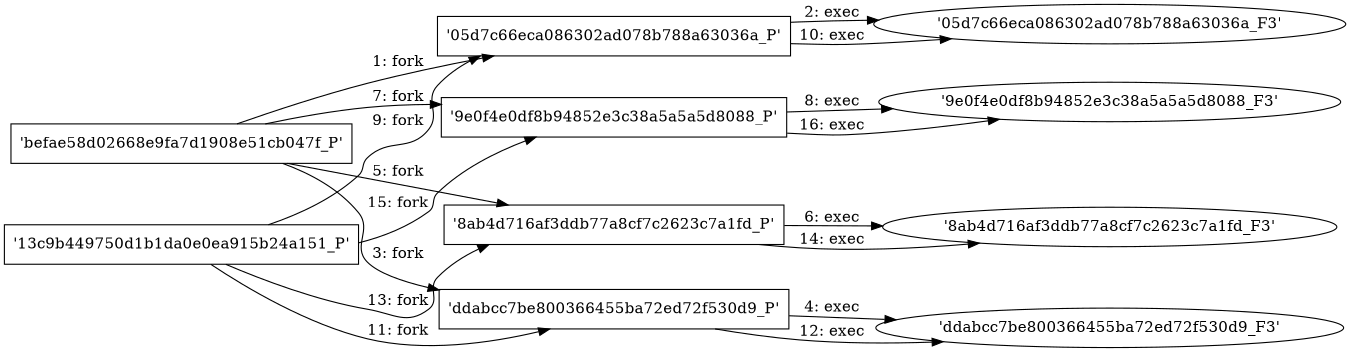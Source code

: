 digraph "D:\Learning\Paper\apt\基于CTI的攻击预警\Dataset\攻击图\ASGfromALLCTI\Vulnerability Spotlight Multiple vulnerabilities in Synology DiskStation Manager.dot" {
rankdir="LR"
size="9"
fixedsize="false"
splines="true"
nodesep=0.3
ranksep=0
fontsize=10
overlap="scalexy"
engine= "neato"
	"'befae58d02668e9fa7d1908e51cb047f_P'" [node_type=Process shape=box]
	"'05d7c66eca086302ad078b788a63036a_P'" [node_type=Process shape=box]
	"'befae58d02668e9fa7d1908e51cb047f_P'" -> "'05d7c66eca086302ad078b788a63036a_P'" [label="1: fork"]
	"'05d7c66eca086302ad078b788a63036a_P'" [node_type=Process shape=box]
	"'05d7c66eca086302ad078b788a63036a_F3'" [node_type=File shape=ellipse]
	"'05d7c66eca086302ad078b788a63036a_P'" -> "'05d7c66eca086302ad078b788a63036a_F3'" [label="2: exec"]
	"'befae58d02668e9fa7d1908e51cb047f_P'" [node_type=Process shape=box]
	"'ddabcc7be800366455ba72ed72f530d9_P'" [node_type=Process shape=box]
	"'befae58d02668e9fa7d1908e51cb047f_P'" -> "'ddabcc7be800366455ba72ed72f530d9_P'" [label="3: fork"]
	"'ddabcc7be800366455ba72ed72f530d9_P'" [node_type=Process shape=box]
	"'ddabcc7be800366455ba72ed72f530d9_F3'" [node_type=File shape=ellipse]
	"'ddabcc7be800366455ba72ed72f530d9_P'" -> "'ddabcc7be800366455ba72ed72f530d9_F3'" [label="4: exec"]
	"'befae58d02668e9fa7d1908e51cb047f_P'" [node_type=Process shape=box]
	"'8ab4d716af3ddb77a8cf7c2623c7a1fd_P'" [node_type=Process shape=box]
	"'befae58d02668e9fa7d1908e51cb047f_P'" -> "'8ab4d716af3ddb77a8cf7c2623c7a1fd_P'" [label="5: fork"]
	"'8ab4d716af3ddb77a8cf7c2623c7a1fd_P'" [node_type=Process shape=box]
	"'8ab4d716af3ddb77a8cf7c2623c7a1fd_F3'" [node_type=File shape=ellipse]
	"'8ab4d716af3ddb77a8cf7c2623c7a1fd_P'" -> "'8ab4d716af3ddb77a8cf7c2623c7a1fd_F3'" [label="6: exec"]
	"'befae58d02668e9fa7d1908e51cb047f_P'" [node_type=Process shape=box]
	"'9e0f4e0df8b94852e3c38a5a5a5d8088_P'" [node_type=Process shape=box]
	"'befae58d02668e9fa7d1908e51cb047f_P'" -> "'9e0f4e0df8b94852e3c38a5a5a5d8088_P'" [label="7: fork"]
	"'9e0f4e0df8b94852e3c38a5a5a5d8088_P'" [node_type=Process shape=box]
	"'9e0f4e0df8b94852e3c38a5a5a5d8088_F3'" [node_type=File shape=ellipse]
	"'9e0f4e0df8b94852e3c38a5a5a5d8088_P'" -> "'9e0f4e0df8b94852e3c38a5a5a5d8088_F3'" [label="8: exec"]
	"'13c9b449750d1b1da0e0ea915b24a151_P'" [node_type=Process shape=box]
	"'05d7c66eca086302ad078b788a63036a_P'" [node_type=Process shape=box]
	"'13c9b449750d1b1da0e0ea915b24a151_P'" -> "'05d7c66eca086302ad078b788a63036a_P'" [label="9: fork"]
	"'05d7c66eca086302ad078b788a63036a_P'" [node_type=Process shape=box]
	"'05d7c66eca086302ad078b788a63036a_F3'" [node_type=File shape=ellipse]
	"'05d7c66eca086302ad078b788a63036a_P'" -> "'05d7c66eca086302ad078b788a63036a_F3'" [label="10: exec"]
	"'13c9b449750d1b1da0e0ea915b24a151_P'" [node_type=Process shape=box]
	"'ddabcc7be800366455ba72ed72f530d9_P'" [node_type=Process shape=box]
	"'13c9b449750d1b1da0e0ea915b24a151_P'" -> "'ddabcc7be800366455ba72ed72f530d9_P'" [label="11: fork"]
	"'ddabcc7be800366455ba72ed72f530d9_P'" [node_type=Process shape=box]
	"'ddabcc7be800366455ba72ed72f530d9_F3'" [node_type=File shape=ellipse]
	"'ddabcc7be800366455ba72ed72f530d9_P'" -> "'ddabcc7be800366455ba72ed72f530d9_F3'" [label="12: exec"]
	"'13c9b449750d1b1da0e0ea915b24a151_P'" [node_type=Process shape=box]
	"'8ab4d716af3ddb77a8cf7c2623c7a1fd_P'" [node_type=Process shape=box]
	"'13c9b449750d1b1da0e0ea915b24a151_P'" -> "'8ab4d716af3ddb77a8cf7c2623c7a1fd_P'" [label="13: fork"]
	"'8ab4d716af3ddb77a8cf7c2623c7a1fd_P'" [node_type=Process shape=box]
	"'8ab4d716af3ddb77a8cf7c2623c7a1fd_F3'" [node_type=File shape=ellipse]
	"'8ab4d716af3ddb77a8cf7c2623c7a1fd_P'" -> "'8ab4d716af3ddb77a8cf7c2623c7a1fd_F3'" [label="14: exec"]
	"'13c9b449750d1b1da0e0ea915b24a151_P'" [node_type=Process shape=box]
	"'9e0f4e0df8b94852e3c38a5a5a5d8088_P'" [node_type=Process shape=box]
	"'13c9b449750d1b1da0e0ea915b24a151_P'" -> "'9e0f4e0df8b94852e3c38a5a5a5d8088_P'" [label="15: fork"]
	"'9e0f4e0df8b94852e3c38a5a5a5d8088_P'" [node_type=Process shape=box]
	"'9e0f4e0df8b94852e3c38a5a5a5d8088_F3'" [node_type=File shape=ellipse]
	"'9e0f4e0df8b94852e3c38a5a5a5d8088_P'" -> "'9e0f4e0df8b94852e3c38a5a5a5d8088_F3'" [label="16: exec"]
}

